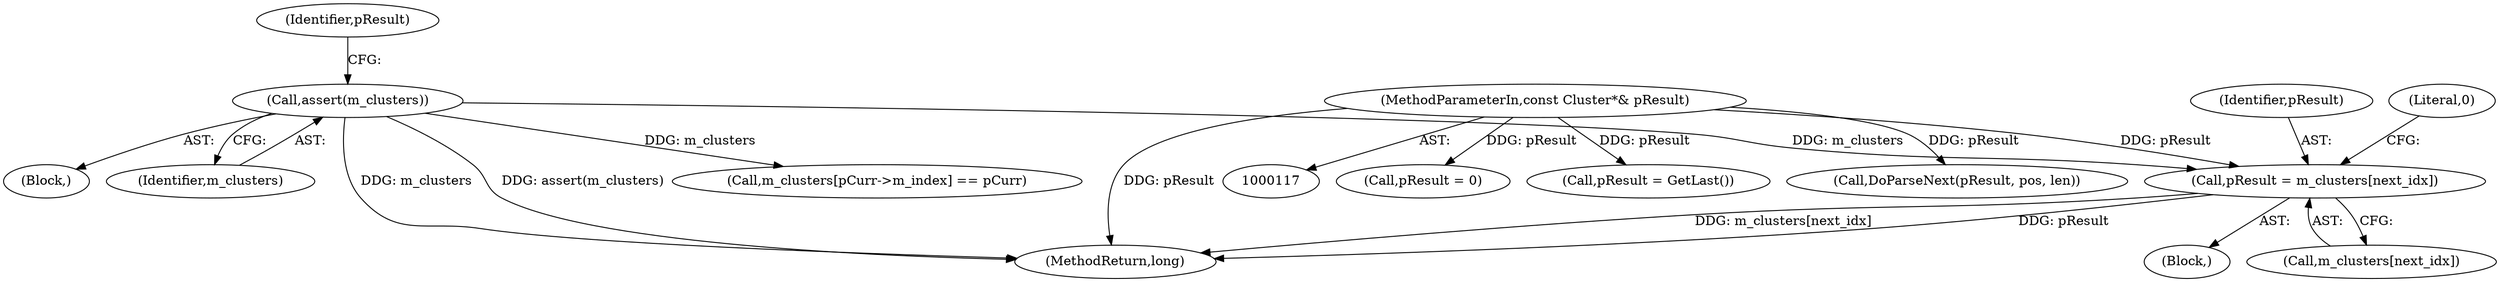 digraph "1_Android_04839626ed859623901ebd3a5fd483982186b59d_190@array" {
"1000161" [label="(Call,pResult = m_clusters[next_idx])"];
"1000128" [label="(Call,assert(m_clusters))"];
"1000119" [label="(MethodParameterIn,const Cluster*& pResult)"];
"1000130" [label="(Call,pResult = 0)"];
"1000131" [label="(Identifier,pResult)"];
"1000160" [label="(Block,)"];
"1000161" [label="(Call,pResult = m_clusters[next_idx])"];
"1000122" [label="(Block,)"];
"1000187" [label="(Call,pResult = GetLast())"];
"1000426" [label="(Call,DoParseNext(pResult, pos, len))"];
"1000128" [label="(Call,assert(m_clusters))"];
"1000436" [label="(MethodReturn,long)"];
"1000141" [label="(Call,m_clusters[pCurr->m_index] == pCurr)"];
"1000129" [label="(Identifier,m_clusters)"];
"1000167" [label="(Literal,0)"];
"1000162" [label="(Identifier,pResult)"];
"1000119" [label="(MethodParameterIn,const Cluster*& pResult)"];
"1000163" [label="(Call,m_clusters[next_idx])"];
"1000161" -> "1000160"  [label="AST: "];
"1000161" -> "1000163"  [label="CFG: "];
"1000162" -> "1000161"  [label="AST: "];
"1000163" -> "1000161"  [label="AST: "];
"1000167" -> "1000161"  [label="CFG: "];
"1000161" -> "1000436"  [label="DDG: m_clusters[next_idx]"];
"1000161" -> "1000436"  [label="DDG: pResult"];
"1000128" -> "1000161"  [label="DDG: m_clusters"];
"1000119" -> "1000161"  [label="DDG: pResult"];
"1000128" -> "1000122"  [label="AST: "];
"1000128" -> "1000129"  [label="CFG: "];
"1000129" -> "1000128"  [label="AST: "];
"1000131" -> "1000128"  [label="CFG: "];
"1000128" -> "1000436"  [label="DDG: m_clusters"];
"1000128" -> "1000436"  [label="DDG: assert(m_clusters)"];
"1000128" -> "1000141"  [label="DDG: m_clusters"];
"1000119" -> "1000117"  [label="AST: "];
"1000119" -> "1000436"  [label="DDG: pResult"];
"1000119" -> "1000130"  [label="DDG: pResult"];
"1000119" -> "1000187"  [label="DDG: pResult"];
"1000119" -> "1000426"  [label="DDG: pResult"];
}
